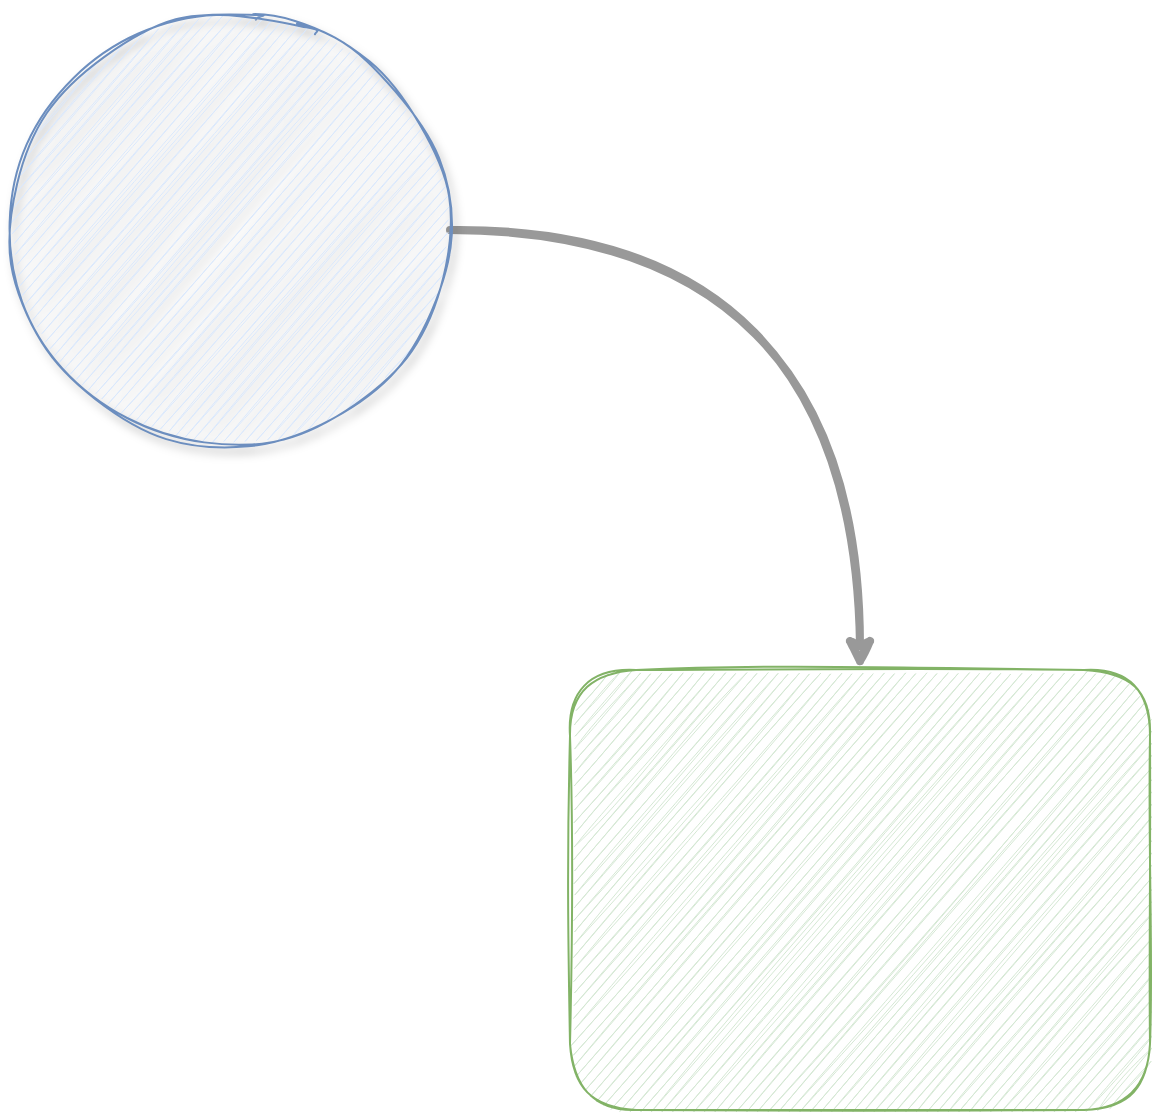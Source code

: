 <mxfile version="20.2.6" type="github">
  <diagram id="F8ZzzhPt6WF929b765hf" name="Page-1">
    <mxGraphModel dx="1011" dy="822" grid="1" gridSize="10" guides="1" tooltips="1" connect="1" arrows="1" fold="1" page="1" pageScale="1" pageWidth="850" pageHeight="1100" math="0" shadow="0">
      <root>
        <mxCell id="0" />
        <mxCell id="1" parent="0" />
        <mxCell id="QiHXSJGMS_nSBbkuwhRs-2" style="edgeStyle=orthogonalEdgeStyle;rounded=1;orthogonalLoop=1;jettySize=auto;html=1;strokeColor=#999999;strokeWidth=4;sketch=1;curved=1;" parent="1" source="HjBLI1Xo3R_VCkkVAhqT-1" target="QiHXSJGMS_nSBbkuwhRs-1" edge="1">
          <mxGeometry relative="1" as="geometry" />
        </mxCell>
        <mxCell id="HjBLI1Xo3R_VCkkVAhqT-1" value="" style="ellipse;whiteSpace=wrap;html=1;fillColor=#dae8fc;strokeColor=#6c8ebf;shadow=1;sketch=1;rounded=1;" parent="1" vertex="1">
          <mxGeometry x="110" y="180" width="220" height="220" as="geometry" />
        </mxCell>
        <mxCell id="QiHXSJGMS_nSBbkuwhRs-1" value="" style="rounded=1;whiteSpace=wrap;html=1;sketch=1;fillColor=#d5e8d4;strokeColor=#82b366;" parent="1" vertex="1">
          <mxGeometry x="390" y="510" width="290" height="220" as="geometry" />
        </mxCell>
      </root>
    </mxGraphModel>
  </diagram>
</mxfile>
